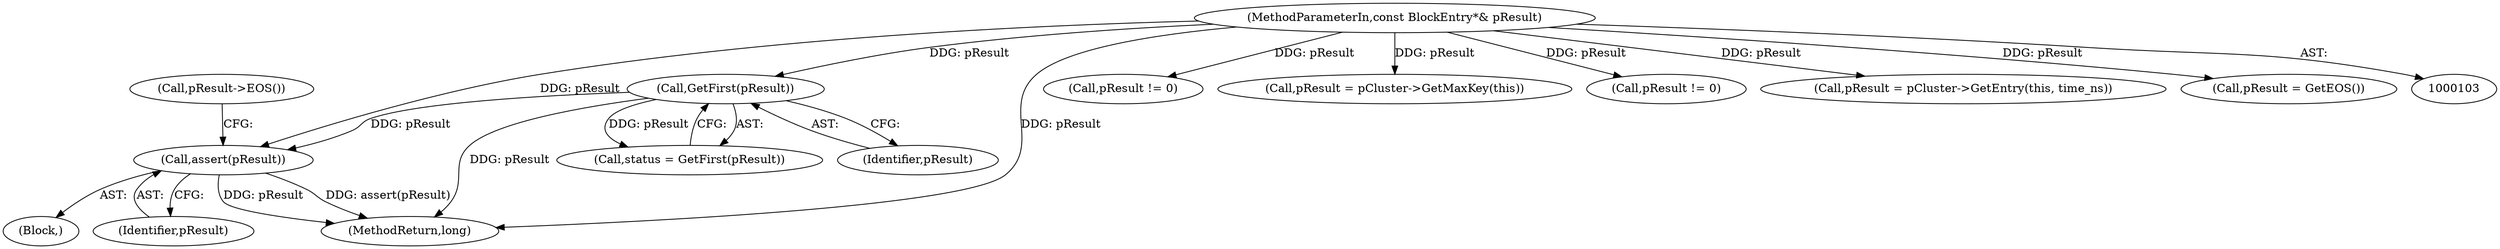 digraph "0_Android_cc274e2abe8b2a6698a5c47d8aa4bb45f1f9538d_61@API" {
"1000118" [label="(Call,assert(pResult))"];
"1000110" [label="(Call,GetFirst(pResult))"];
"1000105" [label="(MethodParameterIn,const BlockEntry*& pResult)"];
"1000121" [label="(Call,pResult->EOS())"];
"1000264" [label="(Call,pResult != 0)"];
"1000110" [label="(Call,GetFirst(pResult))"];
"1000108" [label="(Call,status = GetFirst(pResult))"];
"1000287" [label="(Call,pResult = pCluster->GetMaxKey(this))"];
"1000106" [label="(Block,)"];
"1000293" [label="(Call,pResult != 0)"];
"1000257" [label="(Call,pResult = pCluster->GetEntry(this, time_ns))"];
"1000118" [label="(Call,assert(pResult))"];
"1000305" [label="(MethodReturn,long)"];
"1000105" [label="(MethodParameterIn,const BlockEntry*& pResult)"];
"1000111" [label="(Identifier,pResult)"];
"1000119" [label="(Identifier,pResult)"];
"1000300" [label="(Call,pResult = GetEOS())"];
"1000118" -> "1000106"  [label="AST: "];
"1000118" -> "1000119"  [label="CFG: "];
"1000119" -> "1000118"  [label="AST: "];
"1000121" -> "1000118"  [label="CFG: "];
"1000118" -> "1000305"  [label="DDG: assert(pResult)"];
"1000118" -> "1000305"  [label="DDG: pResult"];
"1000110" -> "1000118"  [label="DDG: pResult"];
"1000105" -> "1000118"  [label="DDG: pResult"];
"1000110" -> "1000108"  [label="AST: "];
"1000110" -> "1000111"  [label="CFG: "];
"1000111" -> "1000110"  [label="AST: "];
"1000108" -> "1000110"  [label="CFG: "];
"1000110" -> "1000305"  [label="DDG: pResult"];
"1000110" -> "1000108"  [label="DDG: pResult"];
"1000105" -> "1000110"  [label="DDG: pResult"];
"1000105" -> "1000103"  [label="AST: "];
"1000105" -> "1000305"  [label="DDG: pResult"];
"1000105" -> "1000257"  [label="DDG: pResult"];
"1000105" -> "1000264"  [label="DDG: pResult"];
"1000105" -> "1000287"  [label="DDG: pResult"];
"1000105" -> "1000293"  [label="DDG: pResult"];
"1000105" -> "1000300"  [label="DDG: pResult"];
}
